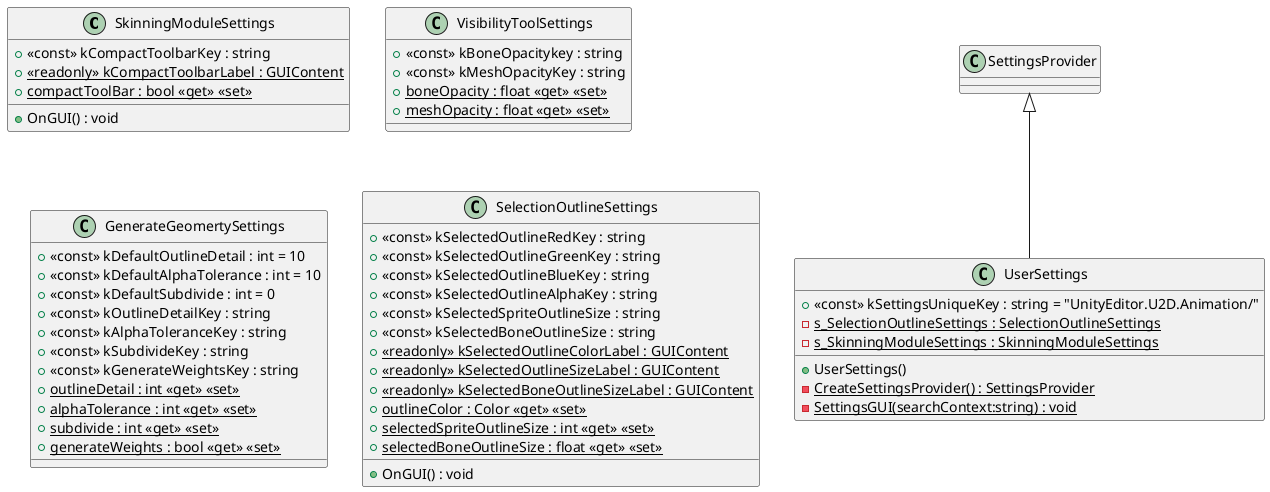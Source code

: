 @startuml
class SkinningModuleSettings {
    + <<const>> kCompactToolbarKey : string
    + {static} <<readonly>> kCompactToolbarLabel : GUIContent
    + {static} compactToolBar : bool <<get>> <<set>>
    + OnGUI() : void
}
class VisibilityToolSettings {
    + <<const>> kBoneOpacitykey : string
    + <<const>> kMeshOpacityKey : string
    + {static} boneOpacity : float <<get>> <<set>>
    + {static} meshOpacity : float <<get>> <<set>>
}
class GenerateGeomertySettings {
    + <<const>> kDefaultOutlineDetail : int = 10
    + <<const>> kDefaultAlphaTolerance : int = 10
    + <<const>> kDefaultSubdivide : int = 0
    + <<const>> kOutlineDetailKey : string
    + <<const>> kAlphaToleranceKey : string
    + <<const>> kSubdivideKey : string
    + <<const>> kGenerateWeightsKey : string
    + {static} outlineDetail : int <<get>> <<set>>
    + {static} alphaTolerance : int <<get>> <<set>>
    + {static} subdivide : int <<get>> <<set>>
    + {static} generateWeights : bool <<get>> <<set>>
}
class SelectionOutlineSettings {
    + <<const>> kSelectedOutlineRedKey : string
    + <<const>> kSelectedOutlineGreenKey : string
    + <<const>> kSelectedOutlineBlueKey : string
    + <<const>> kSelectedOutlineAlphaKey : string
    + <<const>> kSelectedSpriteOutlineSize : string
    + <<const>> kSelectedBoneOutlineSize : string
    + {static} <<readonly>> kSelectedOutlineColorLabel : GUIContent
    + {static} <<readonly>> kSelectedOutlineSizeLabel : GUIContent
    + {static} <<readonly>> kSelectedBoneOutlineSizeLabel : GUIContent
    + {static} outlineColor : Color <<get>> <<set>>
    + {static} selectedSpriteOutlineSize : int <<get>> <<set>>
    + {static} selectedBoneOutlineSize : float <<get>> <<set>>
    + OnGUI() : void
}
class UserSettings {
    + <<const>> kSettingsUniqueKey : string = "UnityEditor.U2D.Animation/"
    - {static} s_SelectionOutlineSettings : SelectionOutlineSettings
    - {static} s_SkinningModuleSettings : SkinningModuleSettings
    + UserSettings()
    - {static} CreateSettingsProvider() : SettingsProvider
    - {static} SettingsGUI(searchContext:string) : void
}
SettingsProvider <|-- UserSettings
@enduml
